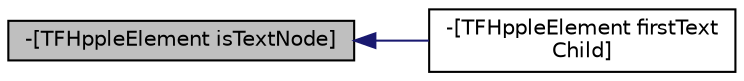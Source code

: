 digraph "-[TFHppleElement isTextNode]"
{
  edge [fontname="Helvetica",fontsize="10",labelfontname="Helvetica",labelfontsize="10"];
  node [fontname="Helvetica",fontsize="10",shape=record];
  rankdir="LR";
  Node1 [label="-[TFHppleElement isTextNode]",height=0.2,width=0.4,color="black", fillcolor="grey75", style="filled", fontcolor="black"];
  Node1 -> Node2 [dir="back",color="midnightblue",fontsize="10",style="solid",fontname="Helvetica"];
  Node2 [label="-[TFHppleElement firstText\lChild]",height=0.2,width=0.4,color="black", fillcolor="white", style="filled",URL="$interface_t_f_hpple_element.html#a73a7c62150c93492a29364763a0e2704"];
}
